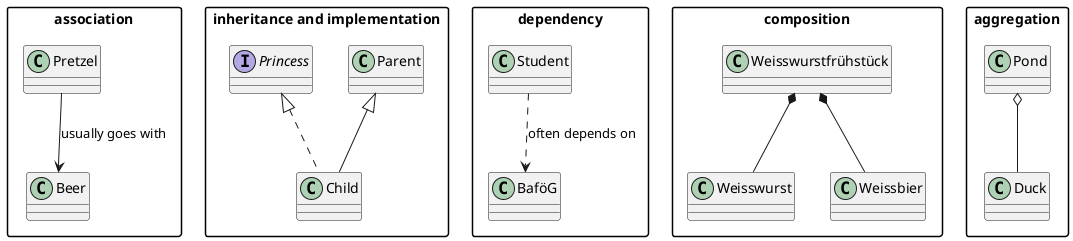 @startuml


skinparam packageStyle rectangle

package association {
	class Pretzel
	class Beer
	Pretzel --> Beer : usually goes with
}

package "inheritance and implementation" {
	class Parent
	interface Princess
	class Child extends Parent implements Princess
}

package dependency {
	class BaföG
	class Student
	Student ..> BaföG : often depends on
}

package composition {
	class Weisswurstfrühstück
	class Weisswurst
	class Weissbier
	Weisswurstfrühstück *-- Weisswurst
	Weisswurstfrühstück *-- Weissbier
}

package aggregation {
	class Pond
	class Duck
	Pond o-- Duck
}


@enduml
